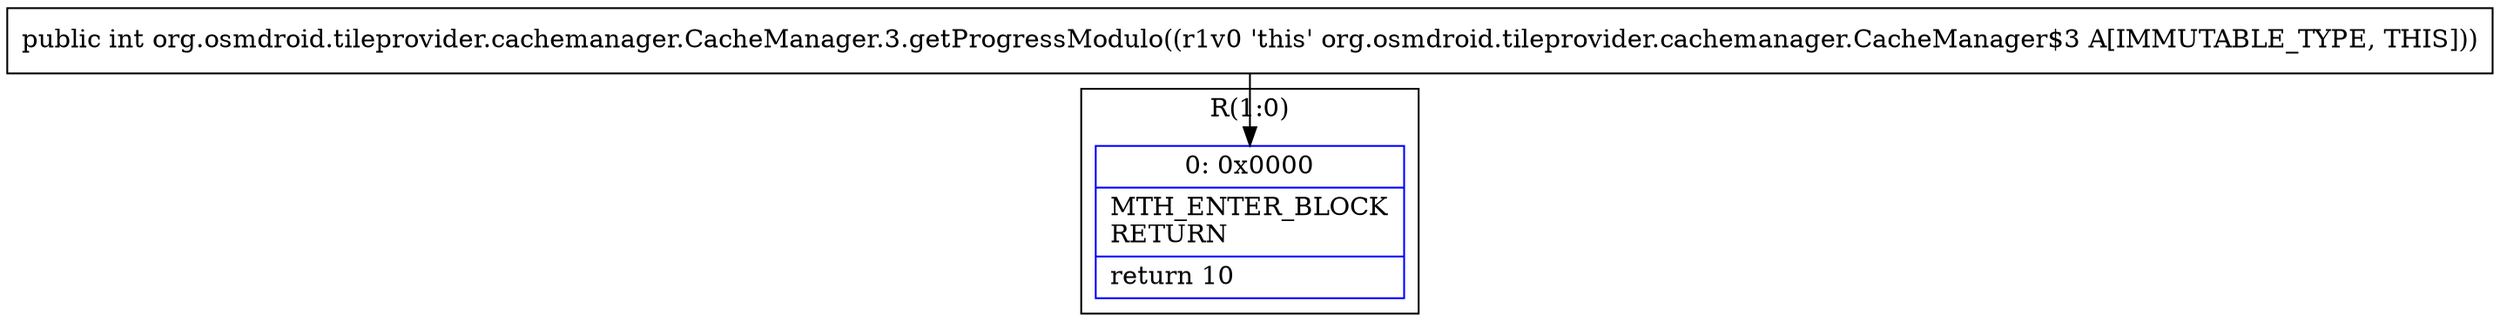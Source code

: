 digraph "CFG fororg.osmdroid.tileprovider.cachemanager.CacheManager.3.getProgressModulo()I" {
subgraph cluster_Region_1325374335 {
label = "R(1:0)";
node [shape=record,color=blue];
Node_0 [shape=record,label="{0\:\ 0x0000|MTH_ENTER_BLOCK\lRETURN\l|return 10\l}"];
}
MethodNode[shape=record,label="{public int org.osmdroid.tileprovider.cachemanager.CacheManager.3.getProgressModulo((r1v0 'this' org.osmdroid.tileprovider.cachemanager.CacheManager$3 A[IMMUTABLE_TYPE, THIS])) }"];
MethodNode -> Node_0;
}

